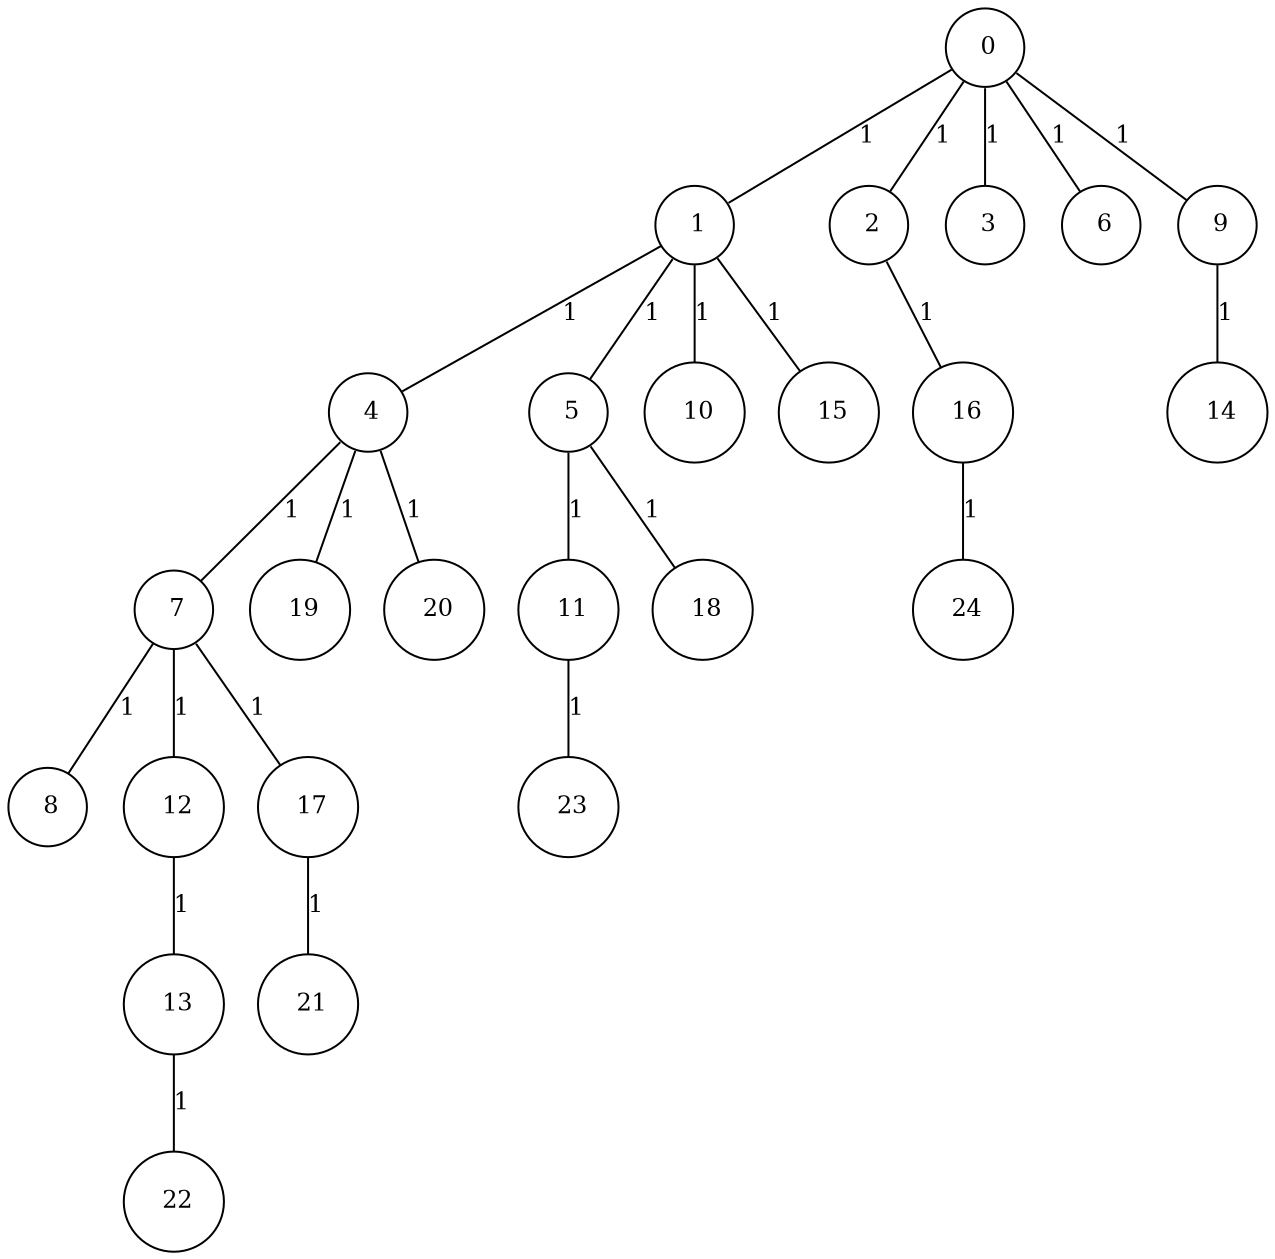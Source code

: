 graph G {
size="8.5,11;"
ratio = "expand;"
fixedsize="true;"
overlap="scale;"
node[shape=circle,width=.12,hight=.12,fontsize=12]
edge[fontsize=12]

0[label=" 0" color=black, pos="1.4809251,2.4397804!"];
1[label=" 1" color=black, pos="1.3107997,1.8036505!"];
2[label=" 2" color=black, pos="2.411947,1.2646563!"];
3[label=" 3" color=black, pos="1.1845891,2.550141!"];
4[label=" 4" color=black, pos="0.091397279,1.0497337!"];
5[label=" 5" color=black, pos="0.29364326,0.5999796!"];
6[label=" 6" color=black, pos="2.6594873,2.3443332!"];
7[label=" 7" color=black, pos="2.9124523,0.29988738!"];
8[label=" 8" color=black, pos="2.0260537,2.0578289!"];
9[label=" 9" color=black, pos="1.7716895,2.278502!"];
10[label=" 10" color=black, pos="0.46234112,2.6807778!"];
11[label=" 11" color=black, pos="0.037035693,0.0087941852!"];
12[label=" 12" color=black, pos="1.7004119,0.99768835!"];
13[label=" 13" color=black, pos="2.3923584,2.8307685!"];
14[label=" 14" color=black, pos="1.6250217,0.091255128!"];
15[label=" 15" color=black, pos="1.676576,1.9308513!"];
16[label=" 16" color=black, pos="1.1308103,2.0394831!"];
17[label=" 17" color=black, pos="2.8501595,2.0861362!"];
18[label=" 18" color=black, pos="0.86114345,0.95943091!"];
19[label=" 19" color=black, pos="2.9978327,1.0266121!"];
20[label=" 20" color=black, pos="1.026753,2.6922998!"];
21[label=" 21" color=black, pos="0.6219684,0.47095714!"];
22[label=" 22" color=black, pos="2.6981699,2.784464!"];
23[label=" 23" color=black, pos="2.9533548,0.077375689!"];
24[label=" 24" color=black, pos="0.70399545,0.98666483!"];
0--1[label="1"]
0--2[label="1"]
0--3[label="1"]
0--6[label="1"]
0--9[label="1"]
1--4[label="1"]
1--5[label="1"]
1--10[label="1"]
1--15[label="1"]
2--16[label="1"]
4--7[label="1"]
4--19[label="1"]
4--20[label="1"]
5--11[label="1"]
5--18[label="1"]
7--8[label="1"]
7--12[label="1"]
7--17[label="1"]
9--14[label="1"]
11--23[label="1"]
12--13[label="1"]
13--22[label="1"]
16--24[label="1"]
17--21[label="1"]

}
